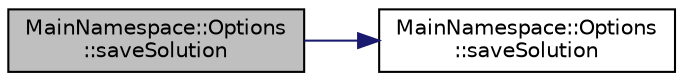 digraph "MainNamespace::Options::saveSolution"
{
 // INTERACTIVE_SVG=YES
 // LATEX_PDF_SIZE
  edge [fontname="Helvetica",fontsize="10",labelfontname="Helvetica",labelfontsize="10"];
  node [fontname="Helvetica",fontsize="10",shape=record];
  rankdir="LR";
  Node1 [label="MainNamespace::Options\l::saveSolution",height=0.2,width=0.4,color="black", fillcolor="grey75", style="filled", fontcolor="black",tooltip=" "];
  Node1 -> Node2 [color="midnightblue",fontsize="10",style="solid",fontname="Helvetica"];
  Node2 [label="MainNamespace::Options\l::saveSolution",height=0.2,width=0.4,color="black", fillcolor="white", style="filled",URL="$struct_main_namespace_1_1_options.html#a87a4a17d58ce0c43dd31e46be31c66cc",tooltip=" "];
}
